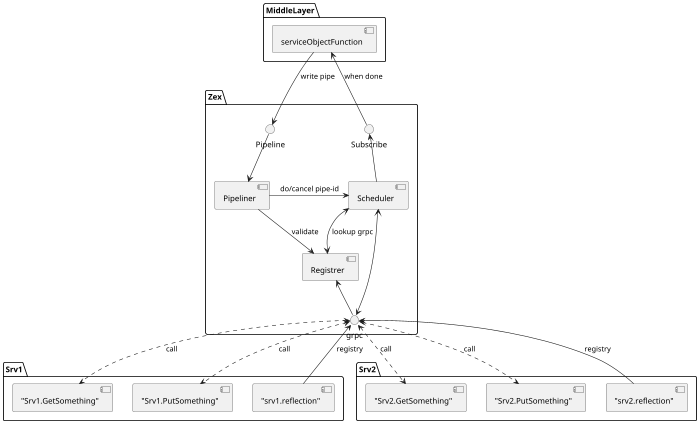 @startuml
scale 700 width

package "Zex" {
Pipeline --> [Pipeliner]
Subscribe <-- [Scheduler]

[Scheduler] <-right- [Pipeliner]: do/cancel pipe-id

[Pipeliner] -down-> [Registrer] : validate

[Scheduler] <--> [Registrer] : lookup grpc
[Scheduler] <--> grpc

[Registrer] <-- grpc
}

package "MiddleLayer" {
    [serviceObjectFunction] --> Pipeline : write pipe
    [serviceObjectFunction] <-- Subscribe: when done
}


package "Srv1" {
    ["srv1.reflection"] -up-> grpc : registry
    grpc <-..right-> ["Srv1.GetSomething"] : call
    grpc <-..right-> ["Srv1.PutSomething"] : call
}



package "Srv2" {
    ["srv2.reflection"] -up-> grpc : registry
    grpc <-..right-> ["Srv2.GetSomething"] : call
    grpc <-..right-> ["Srv2.PutSomething"] : call
}


@enduml
